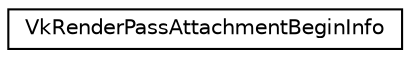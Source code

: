 digraph "Graphical Class Hierarchy"
{
 // LATEX_PDF_SIZE
  edge [fontname="Helvetica",fontsize="10",labelfontname="Helvetica",labelfontsize="10"];
  node [fontname="Helvetica",fontsize="10",shape=record];
  rankdir="LR";
  Node0 [label="VkRenderPassAttachmentBeginInfo",height=0.2,width=0.4,color="black", fillcolor="white", style="filled",URL="$structVkRenderPassAttachmentBeginInfo.html",tooltip=" "];
}
